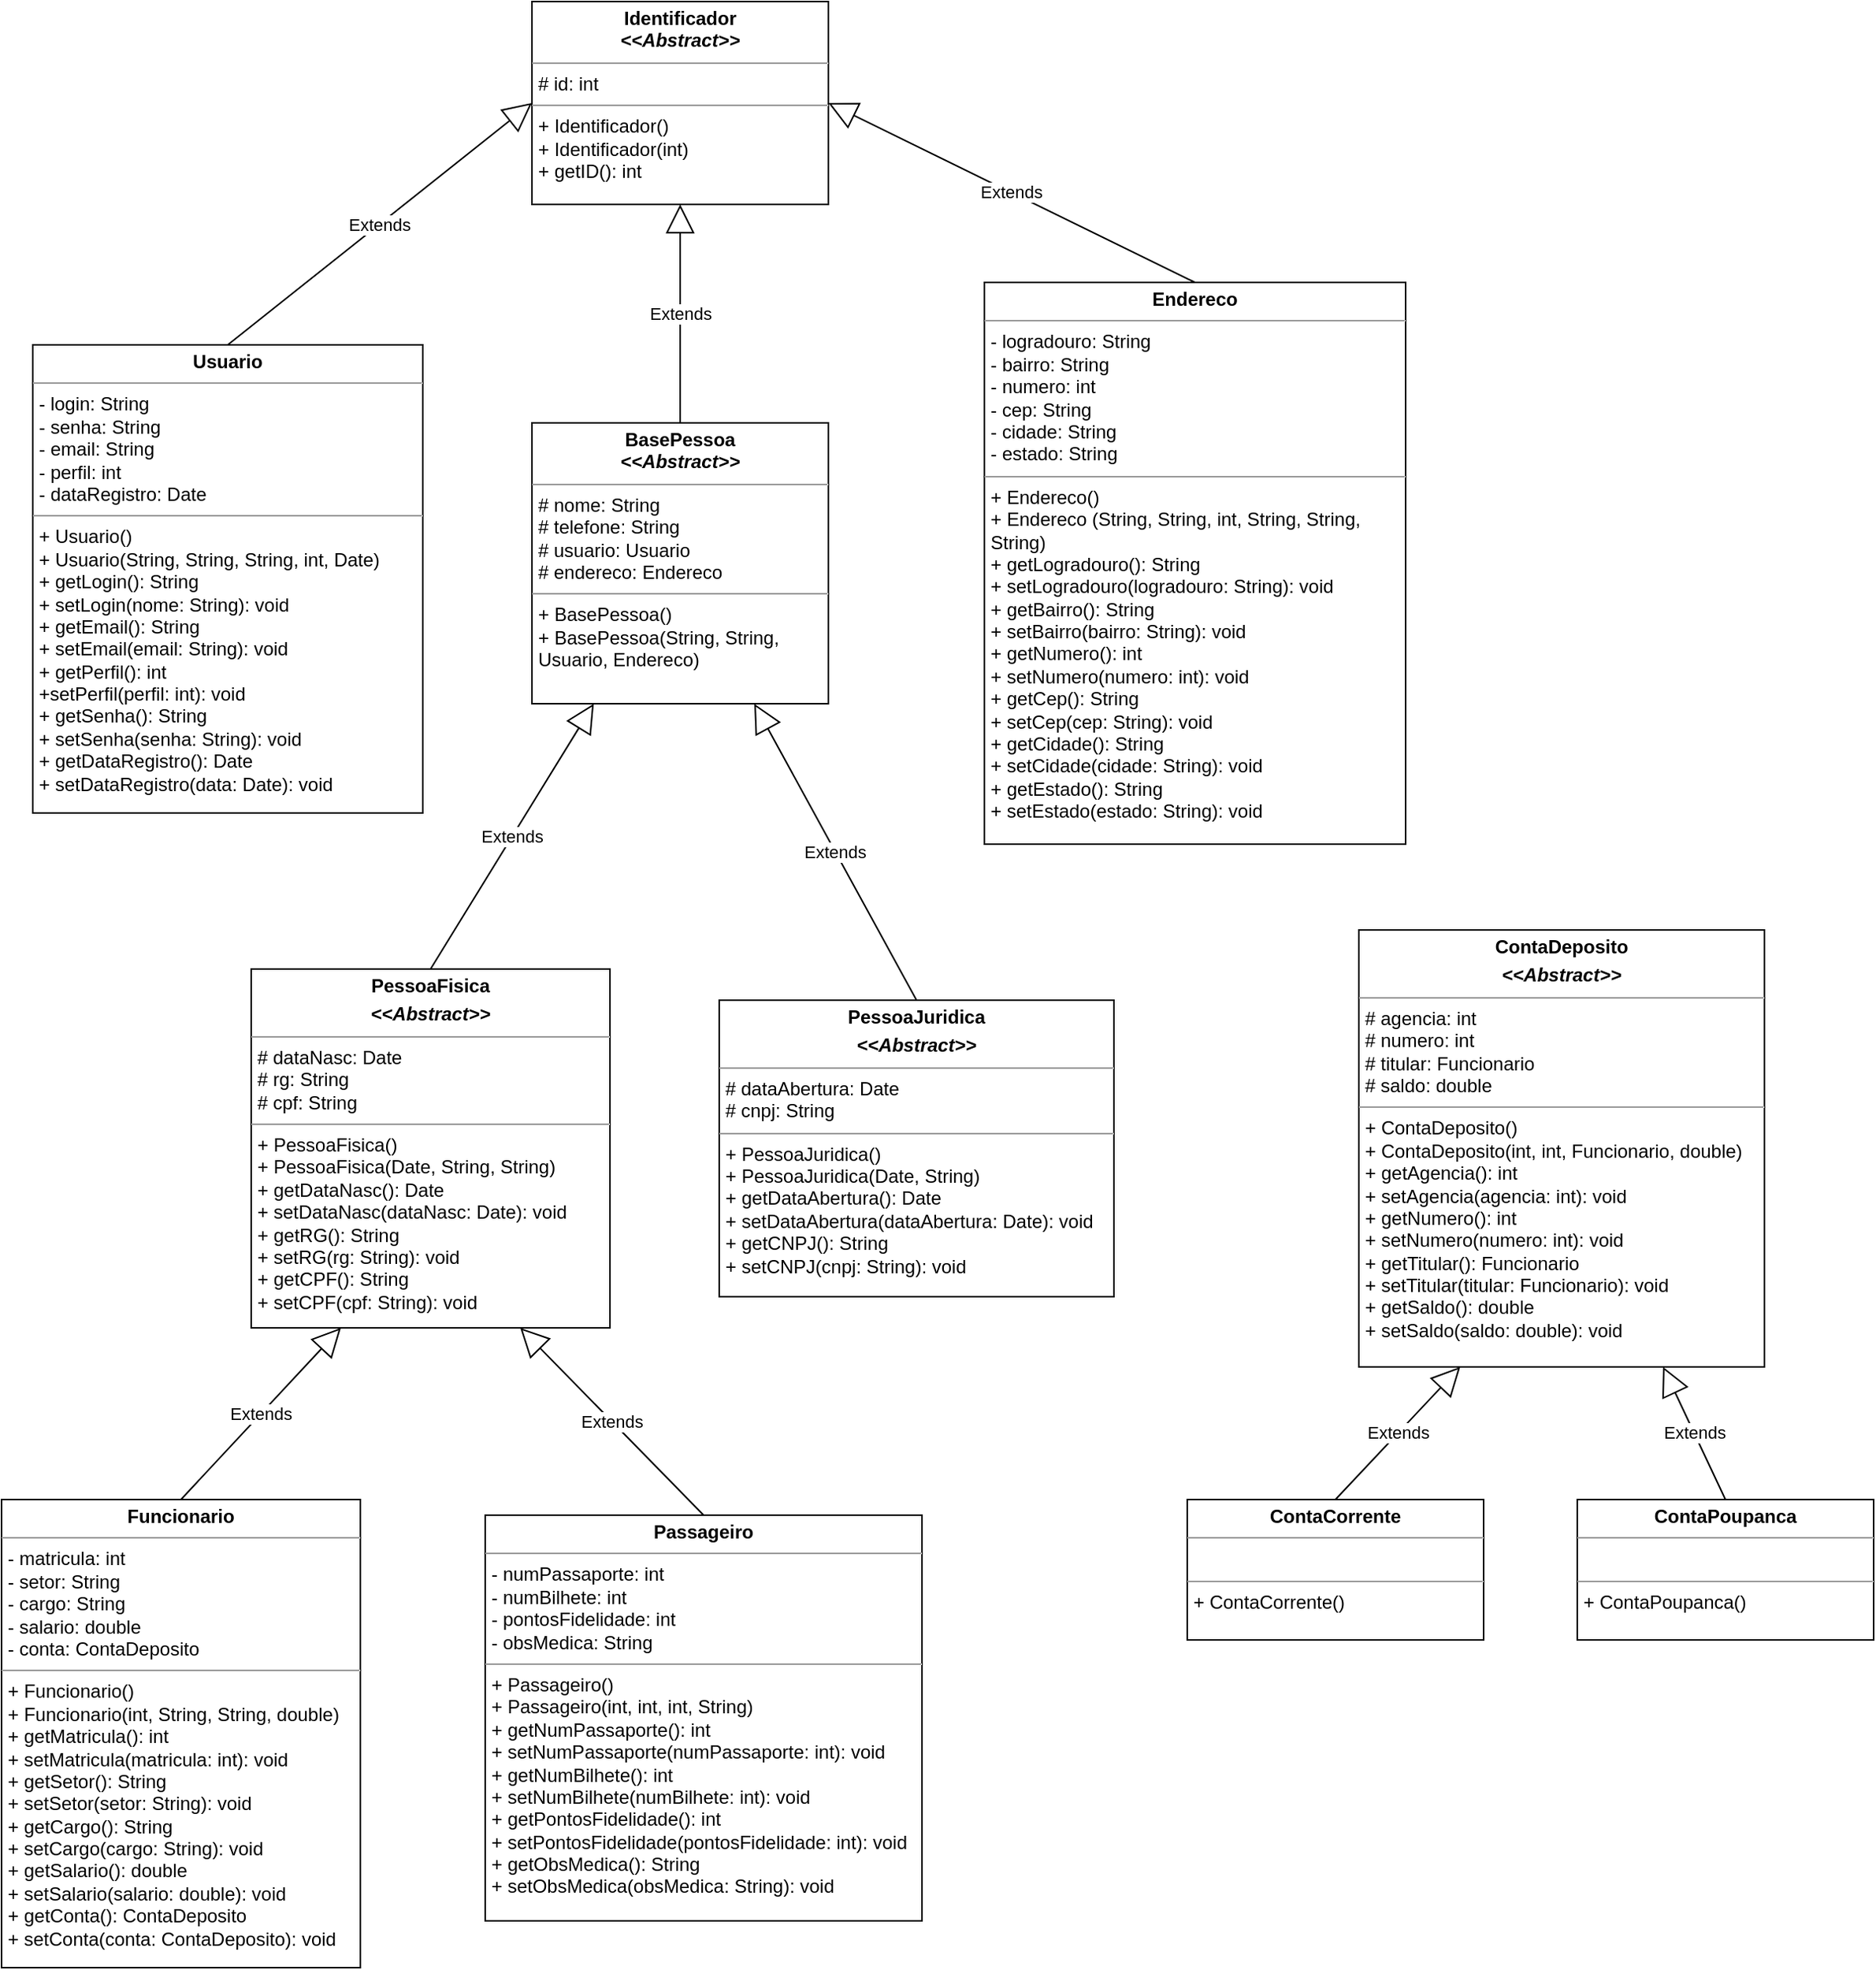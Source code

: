 <mxfile version="21.7.2" type="device">
  <diagram id="C5RBs43oDa-KdzZeNtuy" name="Page-1">
    <mxGraphModel dx="2025" dy="1051" grid="1" gridSize="10" guides="1" tooltips="1" connect="1" arrows="1" fold="1" page="1" pageScale="1" pageWidth="827" pageHeight="1169" math="0" shadow="0">
      <root>
        <mxCell id="WIyWlLk6GJQsqaUBKTNV-0" />
        <mxCell id="WIyWlLk6GJQsqaUBKTNV-1" parent="WIyWlLk6GJQsqaUBKTNV-0" />
        <mxCell id="LMdzGzN-7PzI7G9WIPbd-6" value="&lt;p style=&quot;margin:0px;margin-top:4px;text-align:center;&quot;&gt;&lt;b&gt;BasePessoa&lt;/b&gt;&lt;br&gt;&lt;b&gt;&lt;i&gt;&amp;lt;&amp;lt;Abstract&amp;gt;&amp;gt;&lt;/i&gt;&lt;/b&gt;&lt;/p&gt;&lt;hr size=&quot;1&quot;&gt;&lt;p style=&quot;margin:0px;margin-left:4px;&quot;&gt;# nome: String&lt;/p&gt;&lt;p style=&quot;margin:0px;margin-left:4px;&quot;&gt;# telefone: String&lt;/p&gt;&lt;p style=&quot;margin:0px;margin-left:4px;&quot;&gt;# usuario: Usuario&lt;/p&gt;&lt;p style=&quot;margin:0px;margin-left:4px;&quot;&gt;# endereco: Endereco&lt;/p&gt;&lt;hr size=&quot;1&quot;&gt;&lt;p style=&quot;margin:0px;margin-left:4px;&quot;&gt;+ BasePessoa()&lt;/p&gt;&lt;p style=&quot;margin:0px;margin-left:4px;&quot;&gt;+ BasePessoa(String, String, Usuario, Endereco)&lt;br&gt;&lt;/p&gt;" style="verticalAlign=top;align=left;overflow=fill;fontSize=12;fontFamily=Helvetica;html=1;whiteSpace=wrap;" parent="WIyWlLk6GJQsqaUBKTNV-1" vertex="1">
          <mxGeometry x="510" y="310" width="190" height="180" as="geometry" />
        </mxCell>
        <mxCell id="LMdzGzN-7PzI7G9WIPbd-7" value="&lt;p style=&quot;margin:0px;margin-top:4px;text-align:center;&quot;&gt;&lt;b&gt;Usuario&lt;/b&gt;&lt;/p&gt;&lt;hr size=&quot;1&quot;&gt;&lt;p style=&quot;margin:0px;margin-left:4px;&quot;&gt;&lt;span style=&quot;background-color: initial;&quot;&gt;- login: String&lt;/span&gt;&lt;/p&gt;&lt;p style=&quot;margin:0px;margin-left:4px;&quot;&gt;&lt;span style=&quot;background-color: initial;&quot;&gt;- senha: String&lt;/span&gt;&lt;br&gt;&lt;/p&gt;&lt;p style=&quot;margin:0px;margin-left:4px;&quot;&gt;- email: String&lt;/p&gt;&lt;p style=&quot;margin:0px;margin-left:4px;&quot;&gt;- perfil: int&lt;/p&gt;&lt;p style=&quot;margin:0px;margin-left:4px;&quot;&gt;- dataRegistro: Date&lt;/p&gt;&lt;hr size=&quot;1&quot;&gt;&lt;p style=&quot;margin:0px;margin-left:4px;&quot;&gt;+ Usuario()&lt;/p&gt;&lt;p style=&quot;margin:0px;margin-left:4px;&quot;&gt;+ Usuario(String, String, String, int, Date)&lt;/p&gt;&lt;p style=&quot;margin:0px;margin-left:4px;&quot;&gt;+ getLogin(): String&amp;nbsp; &amp;nbsp; &amp;nbsp; &amp;nbsp; &amp;nbsp; &amp;nbsp; &amp;nbsp;&amp;nbsp;&lt;/p&gt;&lt;p style=&quot;margin:0px;margin-left:4px;&quot;&gt;+ setLogin(nome: String): void&amp;nbsp; &amp;nbsp;&amp;nbsp;&lt;/p&gt;&lt;p style=&quot;margin:0px;margin-left:4px;&quot;&gt;+ getEmail(): String&amp;nbsp; &amp;nbsp; &amp;nbsp; &amp;nbsp; &amp;nbsp; &amp;nbsp; &amp;nbsp;&lt;/p&gt;&lt;p style=&quot;margin:0px;margin-left:4px;&quot;&gt;+ setEmail(email: String): void&lt;/p&gt;&lt;p style=&quot;margin:0px;margin-left:4px;&quot;&gt;+ getPerfil(): int&lt;/p&gt;&lt;p style=&quot;margin:0px;margin-left:4px;&quot;&gt;+setPerfil(perfil: int): void&lt;/p&gt;&lt;p style=&quot;margin:0px;margin-left:4px;&quot;&gt;+ getSenha(): String&amp;nbsp; &amp;nbsp; &amp;nbsp; &amp;nbsp; &amp;nbsp; &amp;nbsp; &amp;nbsp;&lt;/p&gt;&lt;p style=&quot;margin:0px;margin-left:4px;&quot;&gt;+ setSenha(senha: String): void&amp;nbsp;&amp;nbsp;&lt;/p&gt;&lt;p style=&quot;margin:0px;margin-left:4px;&quot;&gt;+ getDataRegistro(): Date&lt;/p&gt;&lt;p style=&quot;margin:0px;margin-left:4px;&quot;&gt;+ setDataRegistro(data: Date): void&lt;/p&gt;" style="verticalAlign=top;align=left;overflow=fill;fontSize=12;fontFamily=Helvetica;html=1;whiteSpace=wrap;" parent="WIyWlLk6GJQsqaUBKTNV-1" vertex="1">
          <mxGeometry x="190" y="260" width="250" height="300" as="geometry" />
        </mxCell>
        <mxCell id="LMdzGzN-7PzI7G9WIPbd-9" value="&lt;p style=&quot;margin:0px;margin-top:4px;text-align:center;&quot;&gt;&lt;b&gt;Identificador&lt;/b&gt;&lt;br&gt;&lt;b&gt;&lt;i&gt;&amp;lt;&amp;lt;Abstract&amp;gt;&amp;gt;&lt;/i&gt;&lt;/b&gt;&lt;/p&gt;&lt;hr size=&quot;1&quot;&gt;&lt;p style=&quot;margin:0px;margin-left:4px;&quot;&gt;# id: int&lt;br&gt;&lt;/p&gt;&lt;hr size=&quot;1&quot;&gt;&lt;p style=&quot;margin:0px;margin-left:4px;&quot;&gt;+ Identificador()&lt;/p&gt;&lt;p style=&quot;margin:0px;margin-left:4px;&quot;&gt;+ Identificador(int)&lt;/p&gt;&lt;p style=&quot;margin:0px;margin-left:4px;&quot;&gt;+ getID(): int&lt;/p&gt;" style="verticalAlign=top;align=left;overflow=fill;fontSize=12;fontFamily=Helvetica;html=1;whiteSpace=wrap;" parent="WIyWlLk6GJQsqaUBKTNV-1" vertex="1">
          <mxGeometry x="510" y="40" width="190" height="130" as="geometry" />
        </mxCell>
        <mxCell id="ETmQ_yTY4Xh9PgZ9pHaN-0" value="&lt;p style=&quot;margin:0px;margin-top:4px;text-align:center;&quot;&gt;&lt;b&gt;PessoaFisica&lt;/b&gt;&lt;br&gt;&lt;/p&gt;&lt;p style=&quot;margin:0px;margin-top:4px;text-align:center;&quot;&gt;&lt;b style=&quot;border-color: var(--border-color);&quot;&gt;&lt;i style=&quot;border-color: var(--border-color);&quot;&gt;&amp;lt;&amp;lt;Abstract&amp;gt;&amp;gt;&lt;/i&gt;&lt;/b&gt;&lt;b&gt;&lt;br&gt;&lt;/b&gt;&lt;/p&gt;&lt;hr size=&quot;1&quot;&gt;&lt;p style=&quot;margin:0px;margin-left:4px;&quot;&gt;&lt;span style=&quot;background-color: initial;&quot;&gt;# dataNasc: Date&lt;/span&gt;&lt;br&gt;&lt;/p&gt;&lt;p style=&quot;margin:0px;margin-left:4px;&quot;&gt;&lt;span style=&quot;background-color: initial;&quot;&gt;# rg: String&lt;/span&gt;&lt;/p&gt;&lt;p style=&quot;margin:0px;margin-left:4px;&quot;&gt;&lt;span style=&quot;background-color: initial;&quot;&gt;# cpf: String&lt;/span&gt;&lt;/p&gt;&lt;hr size=&quot;1&quot;&gt;&lt;p style=&quot;margin:0px;margin-left:4px;&quot;&gt;+ PessoaFisica()&lt;/p&gt;&lt;p style=&quot;margin:0px;margin-left:4px;&quot;&gt;+ PessoaFisica(Date, String, String)&lt;br&gt;&lt;/p&gt;&lt;p style=&quot;margin:0px;margin-left:4px;&quot;&gt;+ getDataNasc(): Date&lt;/p&gt;&lt;p style=&quot;margin:0px;margin-left:4px;&quot;&gt;+ setDataNasc(dataNasc: Date): void&lt;/p&gt;&lt;p style=&quot;margin:0px;margin-left:4px;&quot;&gt;+ getRG(): String&lt;/p&gt;&lt;p style=&quot;margin:0px;margin-left:4px;&quot;&gt;+ setRG(rg: String): void&lt;/p&gt;&lt;p style=&quot;margin:0px;margin-left:4px;&quot;&gt;+ getCPF(): String&lt;/p&gt;&lt;p style=&quot;margin:0px;margin-left:4px;&quot;&gt;+ setCPF(cpf: String): void&lt;/p&gt;" style="verticalAlign=top;align=left;overflow=fill;fontSize=12;fontFamily=Helvetica;html=1;whiteSpace=wrap;" vertex="1" parent="WIyWlLk6GJQsqaUBKTNV-1">
          <mxGeometry x="330" y="660" width="230" height="230" as="geometry" />
        </mxCell>
        <mxCell id="ETmQ_yTY4Xh9PgZ9pHaN-1" value="&lt;p style=&quot;margin:0px;margin-top:4px;text-align:center;&quot;&gt;&lt;b&gt;PessoaJuridica&lt;/b&gt;&lt;br&gt;&lt;/p&gt;&lt;p style=&quot;margin:0px;margin-top:4px;text-align:center;&quot;&gt;&lt;b&gt;&lt;i&gt;&amp;lt;&amp;lt;Abstract&amp;gt;&amp;gt;&lt;/i&gt;&lt;/b&gt;&lt;/p&gt;&lt;hr size=&quot;1&quot;&gt;&lt;p style=&quot;margin:0px;margin-left:4px;&quot;&gt;&lt;span style=&quot;background-color: initial;&quot;&gt;# dataAbertura: Date&lt;/span&gt;&lt;br&gt;&lt;/p&gt;&lt;p style=&quot;margin:0px;margin-left:4px;&quot;&gt;&lt;span style=&quot;background-color: initial;&quot;&gt;# cnpj: String&lt;/span&gt;&lt;/p&gt;&lt;hr size=&quot;1&quot;&gt;&lt;p style=&quot;margin:0px;margin-left:4px;&quot;&gt;+ PessoaJuridica()&lt;/p&gt;&lt;p style=&quot;margin:0px;margin-left:4px;&quot;&gt;+ PessoaJuridica(Date, String)&lt;br&gt;&lt;/p&gt;&lt;p style=&quot;margin:0px;margin-left:4px;&quot;&gt;+ getDataAbertura(): Date&lt;/p&gt;&lt;p style=&quot;margin:0px;margin-left:4px;&quot;&gt;+ setDataAbertura(dataAbertura: Date): void&lt;/p&gt;&lt;p style=&quot;margin:0px;margin-left:4px;&quot;&gt;+ getCNPJ(): String&lt;/p&gt;&lt;p style=&quot;margin:0px;margin-left:4px;&quot;&gt;+ setCNPJ(cnpj: String): void&lt;/p&gt;" style="verticalAlign=top;align=left;overflow=fill;fontSize=12;fontFamily=Helvetica;html=1;whiteSpace=wrap;" vertex="1" parent="WIyWlLk6GJQsqaUBKTNV-1">
          <mxGeometry x="630" y="680" width="253" height="190" as="geometry" />
        </mxCell>
        <mxCell id="ETmQ_yTY4Xh9PgZ9pHaN-2" value="Extends" style="endArrow=block;endSize=16;endFill=0;html=1;rounded=0;exitX=0.5;exitY=0;exitDx=0;exitDy=0;" edge="1" parent="WIyWlLk6GJQsqaUBKTNV-1" source="ETmQ_yTY4Xh9PgZ9pHaN-0" target="LMdzGzN-7PzI7G9WIPbd-6">
          <mxGeometry width="160" relative="1" as="geometry">
            <mxPoint x="440" y="400" as="sourcePoint" />
            <mxPoint x="490" y="400" as="targetPoint" />
          </mxGeometry>
        </mxCell>
        <mxCell id="ETmQ_yTY4Xh9PgZ9pHaN-3" value="Extends" style="endArrow=block;endSize=16;endFill=0;html=1;rounded=0;entryX=0.75;entryY=1;entryDx=0;entryDy=0;exitX=0.5;exitY=0;exitDx=0;exitDy=0;" edge="1" parent="WIyWlLk6GJQsqaUBKTNV-1" source="ETmQ_yTY4Xh9PgZ9pHaN-1" target="LMdzGzN-7PzI7G9WIPbd-6">
          <mxGeometry width="160" relative="1" as="geometry">
            <mxPoint x="330" y="400" as="sourcePoint" />
            <mxPoint x="490" y="400" as="targetPoint" />
          </mxGeometry>
        </mxCell>
        <mxCell id="ETmQ_yTY4Xh9PgZ9pHaN-4" value="Extends" style="endArrow=block;endSize=16;endFill=0;html=1;rounded=0;exitX=0.5;exitY=0;exitDx=0;exitDy=0;entryX=0.5;entryY=1;entryDx=0;entryDy=0;" edge="1" parent="WIyWlLk6GJQsqaUBKTNV-1" source="LMdzGzN-7PzI7G9WIPbd-6" target="LMdzGzN-7PzI7G9WIPbd-9">
          <mxGeometry width="160" relative="1" as="geometry">
            <mxPoint x="330" y="200" as="sourcePoint" />
            <mxPoint x="490" y="200" as="targetPoint" />
          </mxGeometry>
        </mxCell>
        <mxCell id="ETmQ_yTY4Xh9PgZ9pHaN-5" value="&lt;p style=&quot;margin:0px;margin-top:4px;text-align:center;&quot;&gt;&lt;b&gt;Endereco&lt;/b&gt;&lt;/p&gt;&lt;hr size=&quot;1&quot;&gt;&lt;p style=&quot;margin:0px;margin-left:4px;&quot;&gt;- logradouro: String&lt;br&gt;&lt;/p&gt;&lt;p style=&quot;margin:0px;margin-left:4px;&quot;&gt;- bairro: String&lt;/p&gt;&lt;p style=&quot;margin:0px;margin-left:4px;&quot;&gt;- numero: int&lt;/p&gt;&lt;p style=&quot;margin:0px;margin-left:4px;&quot;&gt;- cep: String&lt;/p&gt;&lt;p style=&quot;margin:0px;margin-left:4px;&quot;&gt;- cidade: String&lt;/p&gt;&lt;p style=&quot;margin:0px;margin-left:4px;&quot;&gt;- estado: String&lt;/p&gt;&lt;hr size=&quot;1&quot;&gt;&lt;p style=&quot;margin:0px;margin-left:4px;&quot;&gt;+ Endereco()&lt;/p&gt;&lt;p style=&quot;margin:0px;margin-left:4px;&quot;&gt;+ Endereco (String, String, int, String, String, String)&lt;br&gt;&lt;/p&gt;&lt;p style=&quot;margin:0px;margin-left:4px;&quot;&gt;+ getLogradouro(): String&amp;nbsp;&lt;/p&gt;&lt;p style=&quot;margin:0px;margin-left:4px;&quot;&gt;+ setLogradouro(logradouro: String): void&amp;nbsp;&lt;/p&gt;&lt;p style=&quot;margin:0px;margin-left:4px;&quot;&gt;+ getBairro(): String&amp;nbsp;&lt;/p&gt;&lt;p style=&quot;margin:0px;margin-left:4px;&quot;&gt;+ setBairro(bairro: String): void&amp;nbsp;&lt;/p&gt;&lt;p style=&quot;margin:0px;margin-left:4px;&quot;&gt;+ getNumero(): int&amp;nbsp;&lt;/p&gt;&lt;p style=&quot;margin:0px;margin-left:4px;&quot;&gt;+ setNumero(numero: int): void&amp;nbsp;&lt;/p&gt;&lt;p style=&quot;margin:0px;margin-left:4px;&quot;&gt;+ getCep(): String&amp;nbsp;&lt;/p&gt;&lt;p style=&quot;margin:0px;margin-left:4px;&quot;&gt;+ setCep(cep: String): void&amp;nbsp;&lt;/p&gt;&lt;p style=&quot;margin:0px;margin-left:4px;&quot;&gt;+ getCidade(): String&amp;nbsp;&lt;/p&gt;&lt;p style=&quot;margin:0px;margin-left:4px;&quot;&gt;+ setCidade(cidade: String): void&amp;nbsp;&lt;/p&gt;&lt;p style=&quot;margin:0px;margin-left:4px;&quot;&gt;+ getEstado(): String&amp;nbsp;&lt;/p&gt;&lt;p style=&quot;margin:0px;margin-left:4px;&quot;&gt;+ setEstado(estado: String): void&lt;br&gt;&lt;/p&gt;" style="verticalAlign=top;align=left;overflow=fill;fontSize=12;fontFamily=Helvetica;html=1;whiteSpace=wrap;" vertex="1" parent="WIyWlLk6GJQsqaUBKTNV-1">
          <mxGeometry x="800" y="220" width="270" height="360" as="geometry" />
        </mxCell>
        <mxCell id="ETmQ_yTY4Xh9PgZ9pHaN-6" value="Extends" style="endArrow=block;endSize=16;endFill=0;html=1;rounded=0;exitX=0.5;exitY=0;exitDx=0;exitDy=0;entryX=0;entryY=0.5;entryDx=0;entryDy=0;" edge="1" parent="WIyWlLk6GJQsqaUBKTNV-1" source="LMdzGzN-7PzI7G9WIPbd-7" target="LMdzGzN-7PzI7G9WIPbd-9">
          <mxGeometry width="160" relative="1" as="geometry">
            <mxPoint x="670" y="450" as="sourcePoint" />
            <mxPoint x="830" y="450" as="targetPoint" />
          </mxGeometry>
        </mxCell>
        <mxCell id="ETmQ_yTY4Xh9PgZ9pHaN-10" value="&lt;p style=&quot;margin:0px;margin-top:4px;text-align:center;&quot;&gt;&lt;b&gt;Funcionario&lt;/b&gt;&lt;/p&gt;&lt;hr size=&quot;1&quot;&gt;&lt;p style=&quot;margin:0px;margin-left:4px;&quot;&gt;- matricula: int&lt;/p&gt;&lt;p style=&quot;margin:0px;margin-left:4px;&quot;&gt;- setor: String&lt;/p&gt;&lt;p style=&quot;margin:0px;margin-left:4px;&quot;&gt;- cargo: String&lt;/p&gt;&lt;p style=&quot;margin:0px;margin-left:4px;&quot;&gt;- salario: double&lt;/p&gt;&lt;p style=&quot;margin:0px;margin-left:4px;&quot;&gt;- conta: ContaDeposito&lt;/p&gt;&lt;hr size=&quot;1&quot;&gt;&lt;p style=&quot;margin:0px;margin-left:4px;&quot;&gt;+ Funcionario()&lt;/p&gt;&lt;p style=&quot;margin:0px;margin-left:4px;&quot;&gt;+ Funcionario(int, String, String, double)&lt;/p&gt;&lt;p style=&quot;margin:0px;margin-left:4px;&quot;&gt;+ getMatricula(): int&lt;/p&gt;&lt;p style=&quot;margin:0px;margin-left:4px;&quot;&gt;+ setMatricula(matricula: int): void&lt;/p&gt;&lt;p style=&quot;margin:0px;margin-left:4px;&quot;&gt;+ getSetor(): String&lt;/p&gt;&lt;p style=&quot;margin:0px;margin-left:4px;&quot;&gt;+ setSetor(setor: String): void&lt;/p&gt;&lt;p style=&quot;margin:0px;margin-left:4px;&quot;&gt;+ getCargo(): String&lt;/p&gt;&lt;p style=&quot;margin:0px;margin-left:4px;&quot;&gt;+ setCargo(cargo: String): void&lt;/p&gt;&lt;p style=&quot;margin:0px;margin-left:4px;&quot;&gt;+ getSalario(): double&lt;/p&gt;&lt;p style=&quot;margin:0px;margin-left:4px;&quot;&gt;+ setSalario(salario: double): void&lt;/p&gt;&lt;p style=&quot;border-color: var(--border-color); margin: 0px 0px 0px 4px;&quot;&gt;+ getConta(): ContaDeposito&lt;/p&gt;&lt;p style=&quot;border-color: var(--border-color); margin: 0px 0px 0px 4px;&quot;&gt;+ setConta(conta: ContaDeposito): void&lt;/p&gt;" style="verticalAlign=top;align=left;overflow=fill;fontSize=12;fontFamily=Helvetica;html=1;whiteSpace=wrap;" vertex="1" parent="WIyWlLk6GJQsqaUBKTNV-1">
          <mxGeometry x="170" y="1000" width="230" height="300" as="geometry" />
        </mxCell>
        <mxCell id="ETmQ_yTY4Xh9PgZ9pHaN-11" value="Extends" style="endArrow=block;endSize=16;endFill=0;html=1;rounded=0;entryX=0.25;entryY=1;entryDx=0;entryDy=0;exitX=0.5;exitY=0;exitDx=0;exitDy=0;" edge="1" parent="WIyWlLk6GJQsqaUBKTNV-1" source="ETmQ_yTY4Xh9PgZ9pHaN-10" target="ETmQ_yTY4Xh9PgZ9pHaN-0">
          <mxGeometry width="160" relative="1" as="geometry">
            <mxPoint x="590" y="950" as="sourcePoint" />
            <mxPoint x="750" y="950" as="targetPoint" />
          </mxGeometry>
        </mxCell>
        <mxCell id="ETmQ_yTY4Xh9PgZ9pHaN-13" value="&lt;p style=&quot;margin:0px;margin-top:4px;text-align:center;&quot;&gt;&lt;b&gt;ContaDeposito&lt;/b&gt;&lt;/p&gt;&lt;p style=&quot;margin:0px;margin-top:4px;text-align:center;&quot;&gt;&lt;b&gt;&lt;i&gt;&amp;lt;&amp;lt;Abstract&amp;gt;&amp;gt;&lt;/i&gt;&lt;/b&gt;&lt;/p&gt;&lt;hr size=&quot;1&quot;&gt;&lt;p style=&quot;margin:0px;margin-left:4px;&quot;&gt;# agencia: int&lt;/p&gt;&lt;p style=&quot;margin:0px;margin-left:4px;&quot;&gt;# numero: int&lt;/p&gt;&lt;p style=&quot;margin:0px;margin-left:4px;&quot;&gt;# titular: Funcionario&lt;br&gt;&lt;/p&gt;&lt;p style=&quot;margin:0px;margin-left:4px;&quot;&gt;# saldo: double&lt;/p&gt;&lt;hr size=&quot;1&quot;&gt;&lt;p style=&quot;margin:0px;margin-left:4px;&quot;&gt;+ ContaDeposito()&lt;/p&gt;&lt;p style=&quot;margin:0px;margin-left:4px;&quot;&gt;+ ContaDeposito(int, int, Funcionario, double)&lt;/p&gt;&lt;p style=&quot;margin:0px;margin-left:4px;&quot;&gt;+ getAgencia(): int&lt;/p&gt;&lt;p style=&quot;margin:0px;margin-left:4px;&quot;&gt;+ setAgencia(agencia: int): void&lt;/p&gt;&lt;p style=&quot;margin:0px;margin-left:4px;&quot;&gt;+ getNumero(): int&lt;/p&gt;&lt;p style=&quot;margin:0px;margin-left:4px;&quot;&gt;+ setNumero(numero: int): void&lt;/p&gt;&lt;p style=&quot;margin:0px;margin-left:4px;&quot;&gt;+ getTitular(): Funcionario&lt;/p&gt;&lt;p style=&quot;margin:0px;margin-left:4px;&quot;&gt;+ setTitular(titular: Funcionario): void&lt;/p&gt;&lt;p style=&quot;margin:0px;margin-left:4px;&quot;&gt;+ getSaldo(): double&lt;/p&gt;&lt;p style=&quot;margin:0px;margin-left:4px;&quot;&gt;+ setSaldo(saldo: double): void&lt;/p&gt;" style="verticalAlign=top;align=left;overflow=fill;fontSize=12;fontFamily=Helvetica;html=1;whiteSpace=wrap;" vertex="1" parent="WIyWlLk6GJQsqaUBKTNV-1">
          <mxGeometry x="1040" y="635" width="260" height="280" as="geometry" />
        </mxCell>
        <mxCell id="ETmQ_yTY4Xh9PgZ9pHaN-14" value="&lt;p style=&quot;margin:0px;margin-top:4px;text-align:center;&quot;&gt;&lt;b&gt;ContaPoupanca&lt;/b&gt;&lt;/p&gt;&lt;hr size=&quot;1&quot;&gt;&lt;p style=&quot;margin:0px;margin-left:4px;&quot;&gt;&lt;br&gt;&lt;/p&gt;&lt;hr size=&quot;1&quot;&gt;&lt;p style=&quot;margin:0px;margin-left:4px;&quot;&gt;+ ContaPoupanca()&lt;/p&gt;" style="verticalAlign=top;align=left;overflow=fill;fontSize=12;fontFamily=Helvetica;html=1;whiteSpace=wrap;" vertex="1" parent="WIyWlLk6GJQsqaUBKTNV-1">
          <mxGeometry x="1180" y="1000" width="190" height="90" as="geometry" />
        </mxCell>
        <mxCell id="ETmQ_yTY4Xh9PgZ9pHaN-15" value="&lt;p style=&quot;margin:0px;margin-top:4px;text-align:center;&quot;&gt;&lt;b&gt;ContaCorrente&lt;/b&gt;&lt;/p&gt;&lt;hr size=&quot;1&quot;&gt;&lt;p style=&quot;margin:0px;margin-left:4px;&quot;&gt;&lt;br&gt;&lt;/p&gt;&lt;hr size=&quot;1&quot;&gt;&lt;p style=&quot;margin:0px;margin-left:4px;&quot;&gt;+ ContaCorrente()&lt;/p&gt;" style="verticalAlign=top;align=left;overflow=fill;fontSize=12;fontFamily=Helvetica;html=1;whiteSpace=wrap;" vertex="1" parent="WIyWlLk6GJQsqaUBKTNV-1">
          <mxGeometry x="930" y="1000" width="190" height="90" as="geometry" />
        </mxCell>
        <mxCell id="ETmQ_yTY4Xh9PgZ9pHaN-17" value="Extends" style="endArrow=block;endSize=16;endFill=0;html=1;rounded=0;entryX=0.25;entryY=1;entryDx=0;entryDy=0;exitX=0.5;exitY=0;exitDx=0;exitDy=0;" edge="1" parent="WIyWlLk6GJQsqaUBKTNV-1" source="ETmQ_yTY4Xh9PgZ9pHaN-15" target="ETmQ_yTY4Xh9PgZ9pHaN-13">
          <mxGeometry width="160" relative="1" as="geometry">
            <mxPoint x="920" y="1060" as="sourcePoint" />
            <mxPoint x="1080" y="1060" as="targetPoint" />
          </mxGeometry>
        </mxCell>
        <mxCell id="ETmQ_yTY4Xh9PgZ9pHaN-18" value="Extends" style="endArrow=block;endSize=16;endFill=0;html=1;rounded=0;entryX=0.75;entryY=1;entryDx=0;entryDy=0;exitX=0.5;exitY=0;exitDx=0;exitDy=0;" edge="1" parent="WIyWlLk6GJQsqaUBKTNV-1" source="ETmQ_yTY4Xh9PgZ9pHaN-14" target="ETmQ_yTY4Xh9PgZ9pHaN-13">
          <mxGeometry width="160" relative="1" as="geometry">
            <mxPoint x="1065" y="1010" as="sourcePoint" />
            <mxPoint x="1165" y="925" as="targetPoint" />
            <Array as="points" />
          </mxGeometry>
        </mxCell>
        <mxCell id="ETmQ_yTY4Xh9PgZ9pHaN-20" value="&lt;p style=&quot;margin:0px;margin-top:4px;text-align:center;&quot;&gt;&lt;b&gt;Passageiro&lt;/b&gt;&lt;/p&gt;&lt;hr size=&quot;1&quot;&gt;&lt;p style=&quot;margin:0px;margin-left:4px;&quot;&gt;- numPassaporte: int&lt;/p&gt;&lt;p style=&quot;margin:0px;margin-left:4px;&quot;&gt;- numBilhete: int&lt;/p&gt;&lt;p style=&quot;margin:0px;margin-left:4px;&quot;&gt;- pontosFidelidade: int&lt;/p&gt;&lt;p style=&quot;margin:0px;margin-left:4px;&quot;&gt;- obsMedica: String&lt;/p&gt;&lt;hr size=&quot;1&quot;&gt;&lt;p style=&quot;margin:0px;margin-left:4px;&quot;&gt;+ Passageiro()&lt;/p&gt;&lt;p style=&quot;margin:0px;margin-left:4px;&quot;&gt;+ Passageiro(int, int, int, String)&lt;/p&gt;&lt;p style=&quot;margin:0px;margin-left:4px;&quot;&gt;+ getNumPassaporte(): int&lt;/p&gt;&lt;p style=&quot;margin:0px;margin-left:4px;&quot;&gt;+ setNumPassaporte(numPassaporte: int): void&lt;/p&gt;&lt;p style=&quot;margin:0px;margin-left:4px;&quot;&gt;+ getNumBilhete(): int&lt;/p&gt;&lt;p style=&quot;margin:0px;margin-left:4px;&quot;&gt;+ setNumBilhete(numBilhete: int): void&lt;/p&gt;&lt;p style=&quot;margin:0px;margin-left:4px;&quot;&gt;+ getPontosFidelidade(): int&lt;/p&gt;&lt;p style=&quot;margin:0px;margin-left:4px;&quot;&gt;+ setPontosFidelidade(pontosFidelidade: int): void&lt;/p&gt;&lt;p style=&quot;margin:0px;margin-left:4px;&quot;&gt;+ getObsMedica(): String&lt;/p&gt;&lt;p style=&quot;margin:0px;margin-left:4px;&quot;&gt;+ setObsMedica(obsMedica: String): void&lt;/p&gt;&lt;div&gt;&lt;br&gt;&lt;/div&gt;" style="verticalAlign=top;align=left;overflow=fill;fontSize=12;fontFamily=Helvetica;html=1;whiteSpace=wrap;" vertex="1" parent="WIyWlLk6GJQsqaUBKTNV-1">
          <mxGeometry x="480" y="1010" width="280" height="260" as="geometry" />
        </mxCell>
        <mxCell id="ETmQ_yTY4Xh9PgZ9pHaN-21" value="Extends" style="endArrow=block;endSize=16;endFill=0;html=1;rounded=0;entryX=0.75;entryY=1;entryDx=0;entryDy=0;exitX=0.5;exitY=0;exitDx=0;exitDy=0;" edge="1" parent="WIyWlLk6GJQsqaUBKTNV-1" source="ETmQ_yTY4Xh9PgZ9pHaN-20" target="ETmQ_yTY4Xh9PgZ9pHaN-0">
          <mxGeometry width="160" relative="1" as="geometry">
            <mxPoint x="520" y="960" as="sourcePoint" />
            <mxPoint x="680" y="960" as="targetPoint" />
          </mxGeometry>
        </mxCell>
        <mxCell id="ETmQ_yTY4Xh9PgZ9pHaN-22" value="Extends" style="endArrow=block;endSize=16;endFill=0;html=1;rounded=0;entryX=1;entryY=0.5;entryDx=0;entryDy=0;exitX=0.5;exitY=0;exitDx=0;exitDy=0;" edge="1" parent="WIyWlLk6GJQsqaUBKTNV-1" source="ETmQ_yTY4Xh9PgZ9pHaN-5" target="LMdzGzN-7PzI7G9WIPbd-9">
          <mxGeometry width="160" relative="1" as="geometry">
            <mxPoint x="780" y="140" as="sourcePoint" />
            <mxPoint x="940" y="140" as="targetPoint" />
          </mxGeometry>
        </mxCell>
      </root>
    </mxGraphModel>
  </diagram>
</mxfile>
